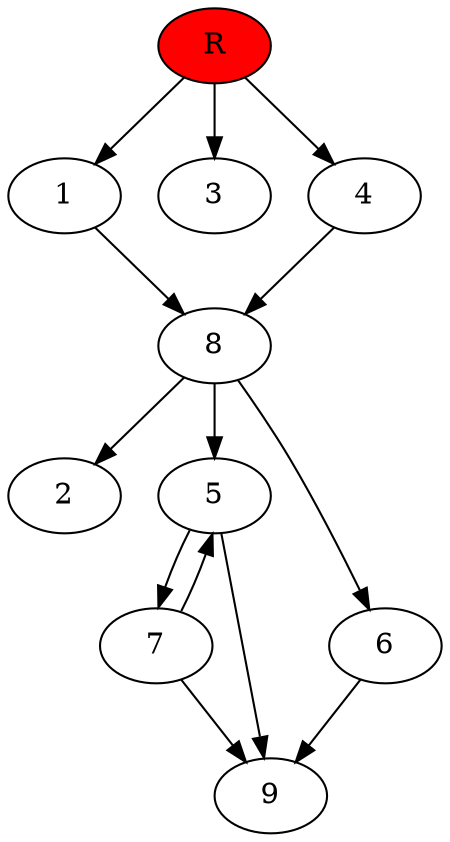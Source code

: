 digraph prb38008 {
	1
	2
	3
	4
	5
	6
	7
	8
	R [fillcolor="#ff0000" style=filled]
	1 -> 8
	4 -> 8
	5 -> 7
	5 -> 9
	6 -> 9
	7 -> 5
	7 -> 9
	8 -> 2
	8 -> 5
	8 -> 6
	R -> 1
	R -> 3
	R -> 4
}
